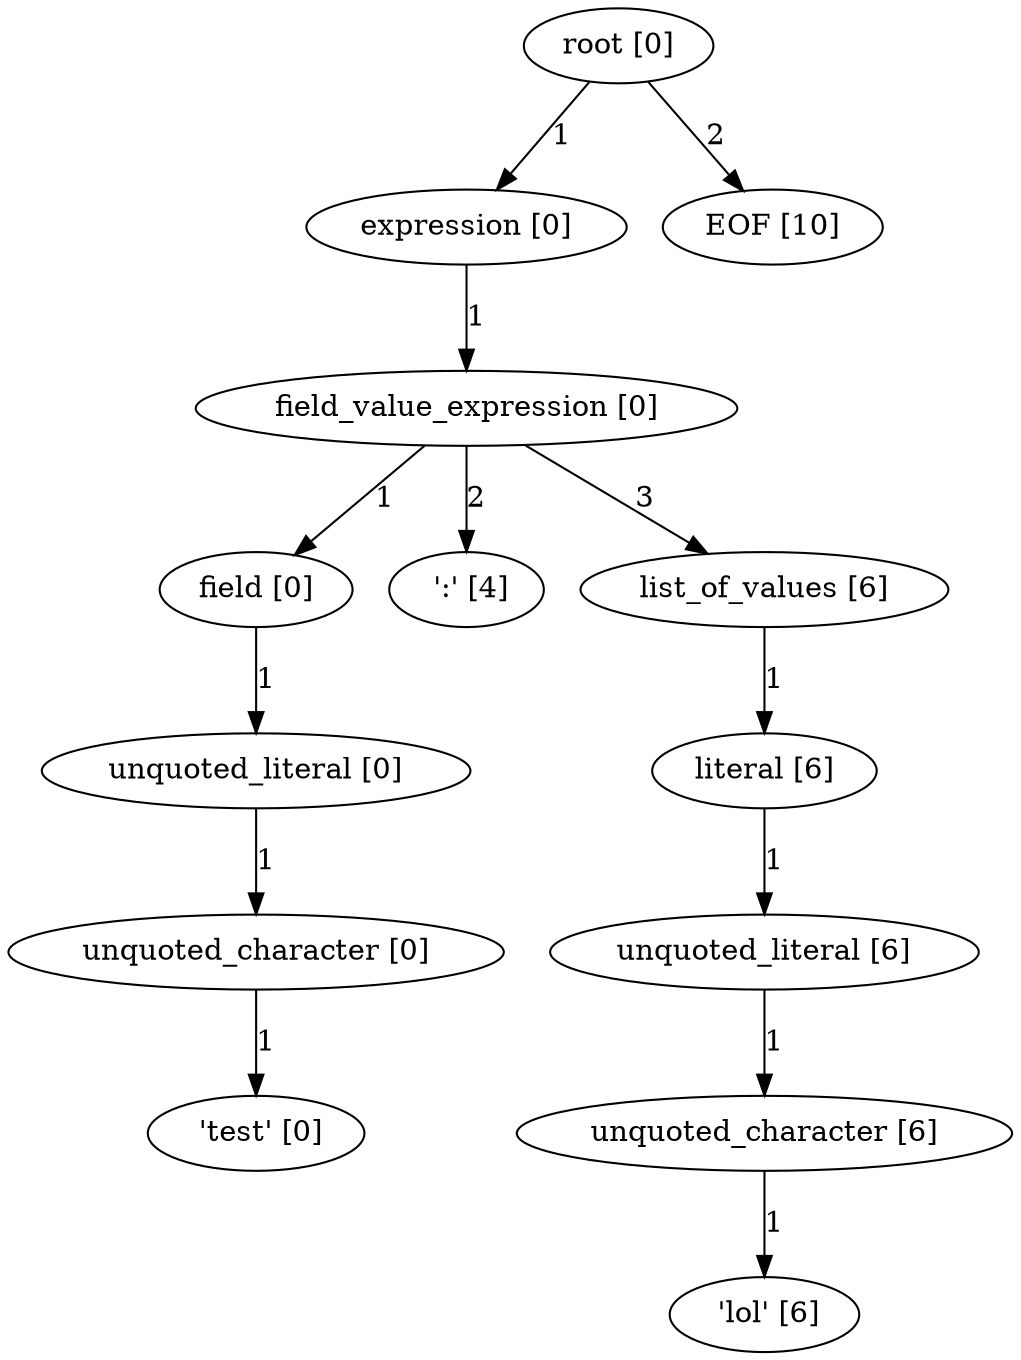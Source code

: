 digraph arpeggio_graph {
1885908983616 [label="root [0]"];
1885908983616->1885908983488 [label="1"]

1885908983488 [label="expression [0]"];
1885908983488->1885908983360 [label="1"]

1885908983360 [label="field_value_expression [0]"];
1885908983360->1885908982720 [label="1"]

1885908982720 [label="field [0]"];
1885908982720->1885908982592 [label="1"]

1885908982592 [label="unquoted_literal [0]"];
1885908982592->1885908981440 [label="1"]

1885908981440 [label="unquoted_character [0]"];
1885908981440->1885909279344 [label="1"]

1885909279344 [label=" 'test' [0]"];
1885908983360->1885909279456 [label="2"]

1885909279456 [label=" ':' [4]"];
1885908983360->1885908983232 [label="3"]

1885908983232 [label="list_of_values [6]"];
1885908983232->1885908983104 [label="1"]

1885908983104 [label="literal [6]"];
1885908983104->1885908982848 [label="1"]

1885908982848 [label="unquoted_literal [6]"];
1885908982848->1885908982976 [label="1"]

1885908982976 [label="unquoted_character [6]"];
1885908982976->1885909279904 [label="1"]

1885909279904 [label=" 'lol' [6]"];
1885908983616->1885909279680 [label="2"]

1885909279680 [label="EOF [10]"];
}
